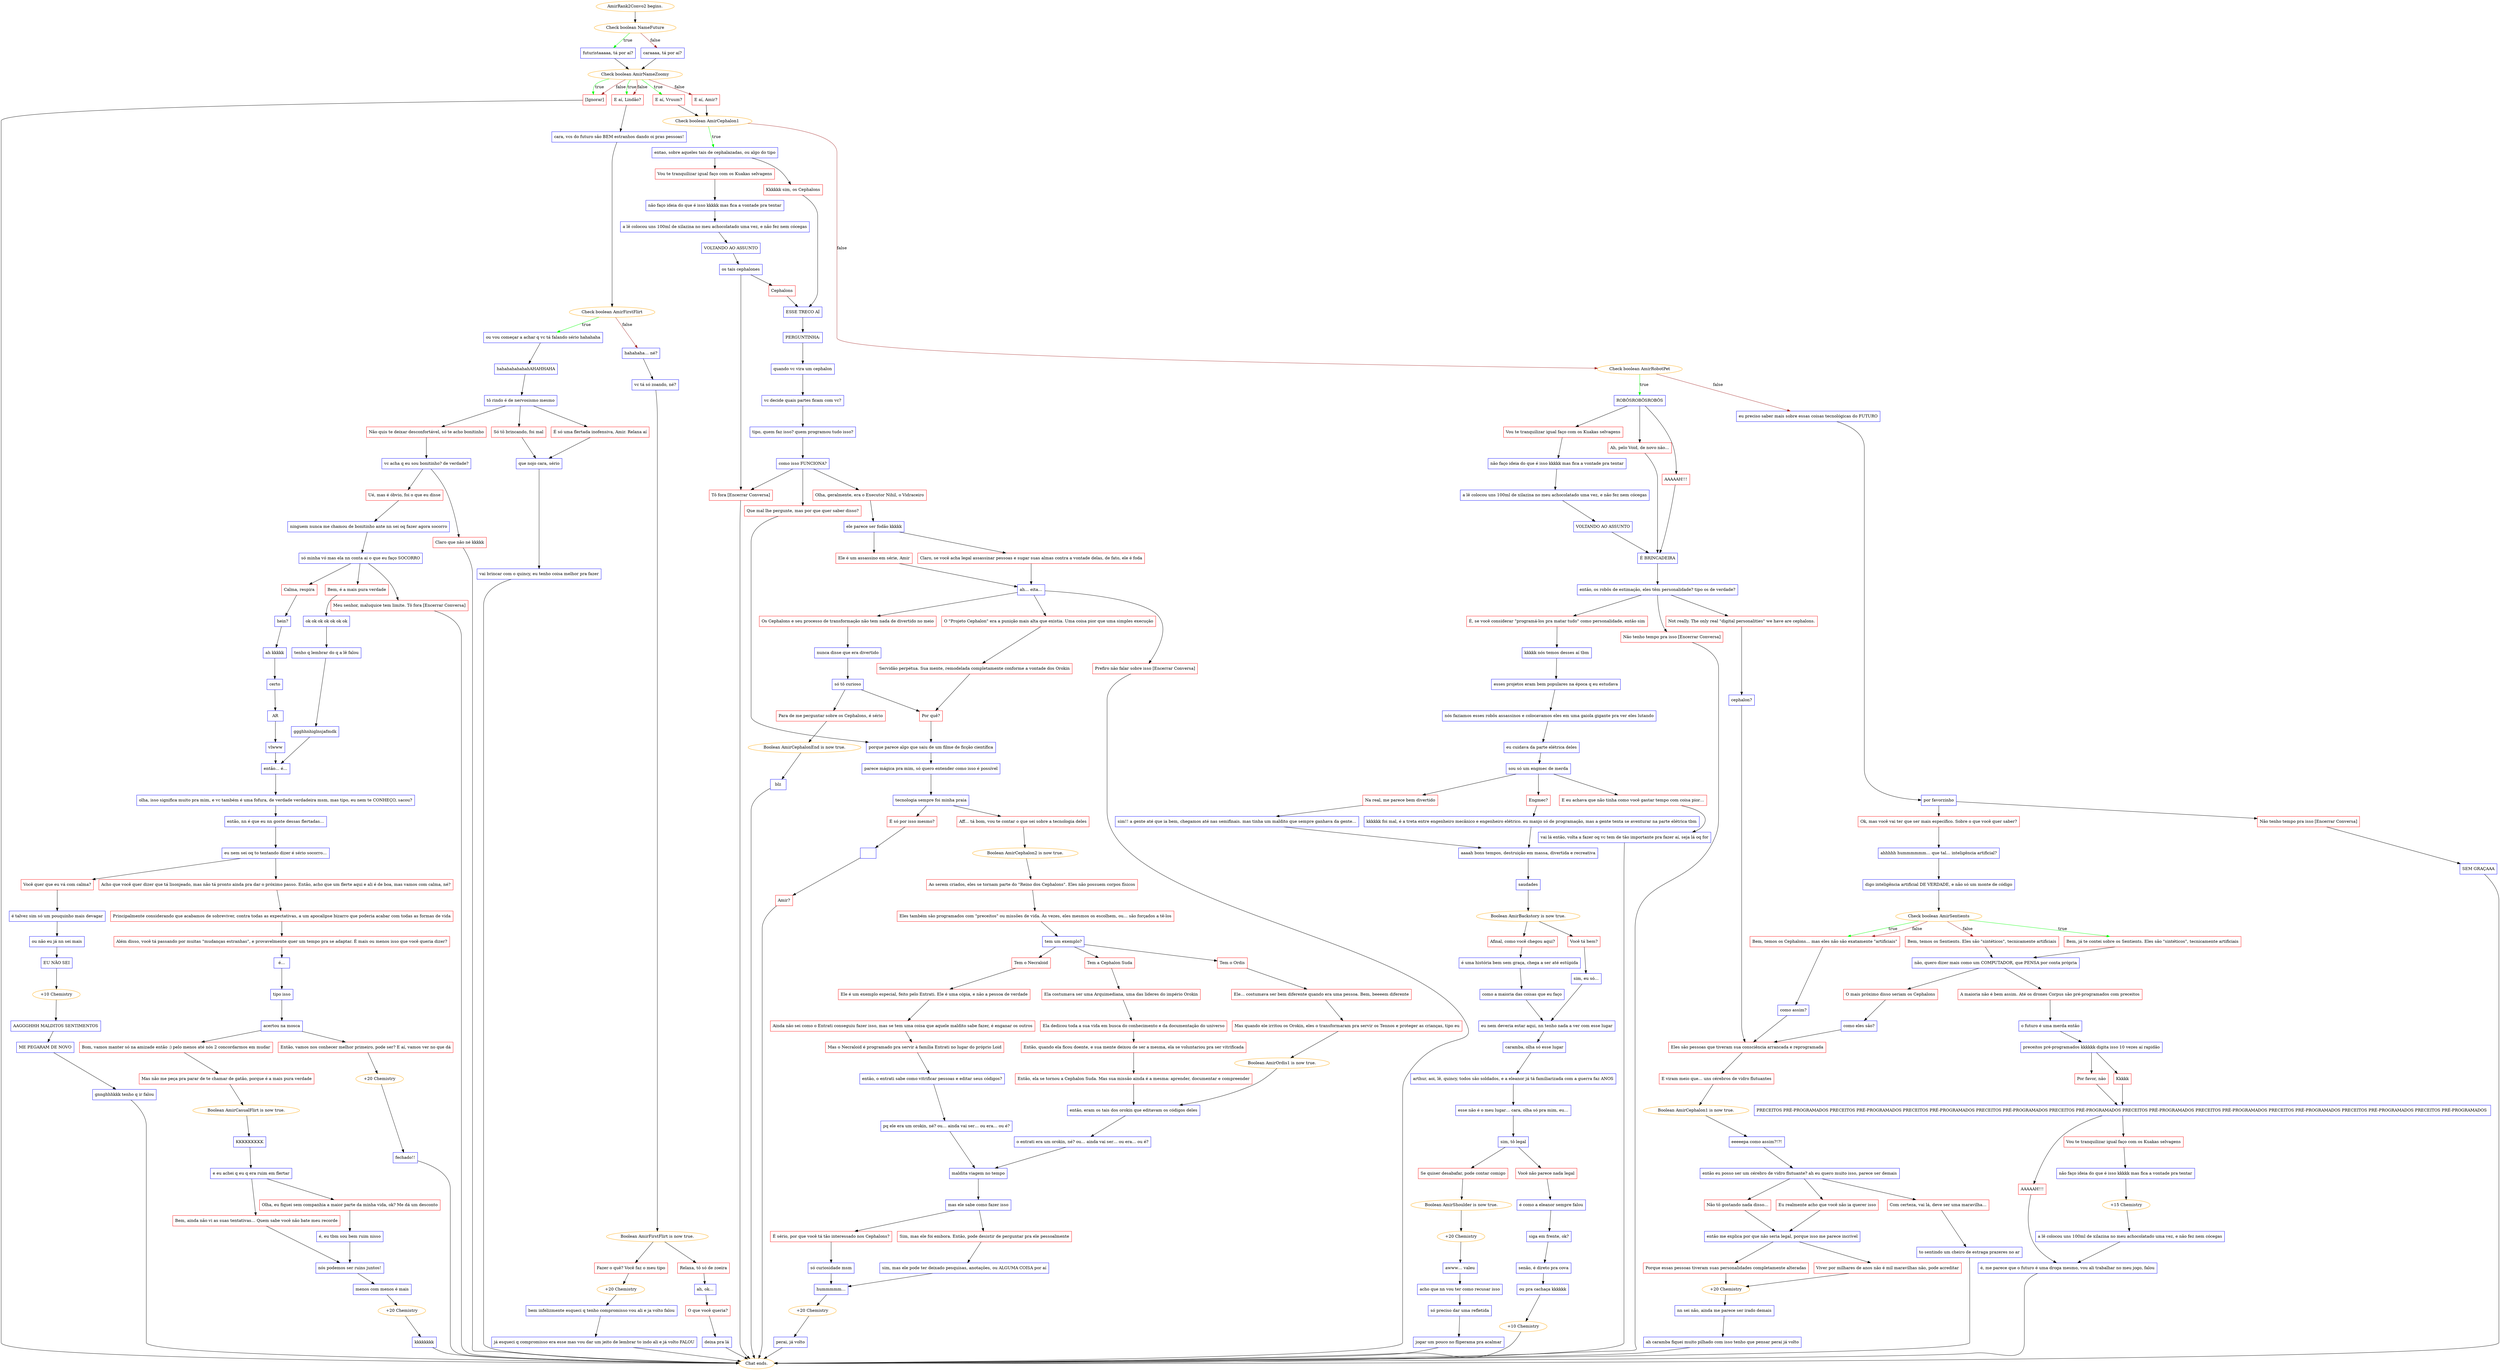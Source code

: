 digraph {
	"AmirRank2Convo2 begins." [color=orange];
		"AmirRank2Convo2 begins." -> j1555648941;
	j1555648941 [label="Check boolean NameFuture",color=orange];
		j1555648941 -> j647619135 [label=true,color=green];
		j1555648941 -> j3265591813 [label=false,color=brown];
	j647619135 [label="futuristaaaaa, tá por aí?",shape=box,color=blue];
		j647619135 -> j3096240527;
	j3265591813 [label="caraaaa, tá por aí?",shape=box,color=blue];
		j3265591813 -> j3096240527;
	j3096240527 [label="Check boolean AmirNameZoomy",color=orange];
		j3096240527 -> j1678137900 [label=true,color=green];
		j3096240527 -> j3212293097 [label=true,color=green];
		j3096240527 -> j1245055181 [label=true,color=green];
		j3096240527 -> j1678137900 [label=false,color=brown];
		j3096240527 -> j3212293097 [label=false,color=brown];
		j3096240527 -> j2814098871 [label=false,color=brown];
	j1678137900 [label="[Ignorar]",shape=box,color=red];
		j1678137900 -> "Chat ends.";
	j3212293097 [label="E aí, Lindão?",shape=box,color=red];
		j3212293097 -> j3675386480;
	j1245055181 [label="E aí, Vruum?",shape=box,color=red];
		j1245055181 -> j87647369;
	j2814098871 [label="E aí, Amir?",shape=box,color=red];
		j2814098871 -> j87647369;
	"Chat ends." [color=orange];
	j3675386480 [label="cara, vcs do futuro são BEM estranhos dando oi pras pessoas!",shape=box,color=blue];
		j3675386480 -> j1575820688;
	j87647369 [label="Check boolean AmirCephalon1",color=orange];
		j87647369 -> j2354213527 [label=true,color=green];
		j87647369 -> j1377197533 [label=false,color=brown];
	j1575820688 [label="Check boolean AmirFirstFlirt",color=orange];
		j1575820688 -> j2921470683 [label=true,color=green];
		j1575820688 -> j763597932 [label=false,color=brown];
	j2354213527 [label="entao, sobre aqueles tais de cephalazadas, ou algo do tipo",shape=box,color=blue];
		j2354213527 -> j4101226738;
		j2354213527 -> j3711558608;
	j1377197533 [label="Check boolean AmirRobotPet",color=orange];
		j1377197533 -> j2225820089 [label=true,color=green];
		j1377197533 -> j1683843444 [label=false,color=brown];
	j2921470683 [label="ou vou começar a achar q vc tá falando sério hahahaha",shape=box,color=blue];
		j2921470683 -> j2448255496;
	j763597932 [label="hahahaha… né?",shape=box,color=blue];
		j763597932 -> j1103335960;
	j4101226738 [label="Kkkkkk sim, os Cephalons",shape=box,color=red];
		j4101226738 -> j3716672717;
	j3711558608 [label="Vou te tranquilizar igual faço com os Kuakas selvagens",shape=box,color=red];
		j3711558608 -> j2368516958;
	j2225820089 [label="ROBÔSROBÔSROBÔS",shape=box,color=blue];
		j2225820089 -> j1614412931;
		j2225820089 -> j2642968910;
		j2225820089 -> j2121465648;
	j1683843444 [label="eu preciso saber mais sobre essas coisas tecnológicas do FUTURO",shape=box,color=blue];
		j1683843444 -> j2016726176;
	j2448255496 [label="hahahahahahahAHAHHAHA",shape=box,color=blue];
		j2448255496 -> j3842434904;
	j1103335960 [label="vc tá só zoando, né?",shape=box,color=blue];
		j1103335960 -> j1496595557;
	j3716672717 [label="ESSE TRECO AÍ",shape=box,color=blue];
		j3716672717 -> j4190117193;
	j2368516958 [label="não faço ideia do que é isso kkkkk mas fica a vontade pra tentar",shape=box,color=blue];
		j2368516958 -> j3109555127;
	j1614412931 [label="Ah, pelo Void, de novo não…",shape=box,color=red];
		j1614412931 -> j3448746098;
	j2642968910 [label="AAAAAH!!!",shape=box,color=red];
		j2642968910 -> j3448746098;
	j2121465648 [label="Vou te tranquilizar igual faço com os Kuakas selvagens",shape=box,color=red];
		j2121465648 -> j1179032223;
	j2016726176 [label="por favorzinho",shape=box,color=blue];
		j2016726176 -> j2910705219;
		j2016726176 -> j1315814812;
	j3842434904 [label="tô rindo é de nervosismo mesmo",shape=box,color=blue];
		j3842434904 -> j2404904175;
		j3842434904 -> j2175467025;
		j3842434904 -> j532128943;
	j1496595557 [label="Boolean AmirFirstFlirt is now true.",color=orange];
		j1496595557 -> j891727109;
		j1496595557 -> j3759135977;
	j4190117193 [label="PERGUNTINHA:",shape=box,color=blue];
		j4190117193 -> j1151279986;
	j3109555127 [label="a lê colocou uns 100ml de xilazina no meu achocolatado uma vez, e não fez nem cócegas",shape=box,color=blue];
		j3109555127 -> j142741669;
	j3448746098 [label="É BRINCADEIRA",shape=box,color=blue];
		j3448746098 -> j2611921954;
	j1179032223 [label="não faço ideia do que é isso kkkkk mas fica a vontade pra tentar",shape=box,color=blue];
		j1179032223 -> j4201113454;
	j2910705219 [label="Não tenho tempo pra isso [Encerrar Conversa]",shape=box,color=red];
		j2910705219 -> j4166713846;
	j1315814812 [label="Ok, mas você vai ter que ser mais específico. Sobre o que você quer saber?",shape=box,color=red];
		j1315814812 -> j369100814;
	j2404904175 [label="Não quis te deixar desconfortável, só te acho bonitinho",shape=box,color=red];
		j2404904175 -> j3863696298;
	j2175467025 [label="Só tô brincando, foi mal",shape=box,color=red];
		j2175467025 -> j753683275;
	j532128943 [label="É só uma flertada inofensiva, Amir. Relaxa aí",shape=box,color=red];
		j532128943 -> j753683275;
	j891727109 [label="Fazer o quê? Você faz o meu tipo",shape=box,color=red];
		j891727109 -> j2340037603;
	j3759135977 [label="Relaxa, tô só de zoeira",shape=box,color=red];
		j3759135977 -> j2119557272;
	j1151279986 [label="quando vc vira um cephalon",shape=box,color=blue];
		j1151279986 -> j3097500382;
	j142741669 [label="VOLTANDO AO ASSUNTO",shape=box,color=blue];
		j142741669 -> j2360817914;
	j2611921954 [label="então, os robôs de estimação, eles têm personalidade? tipo os de verdade?",shape=box,color=blue];
		j2611921954 -> j2187606720;
		j2611921954 -> j27566301;
		j2611921954 -> j3098236368;
	j4201113454 [label="a lê colocou uns 100ml de xilazina no meu achocolatado uma vez, e não fez nem cócegas",shape=box,color=blue];
		j4201113454 -> j2106760525;
	j4166713846 [label="SEM GRAÇAAA",shape=box,color=blue];
		j4166713846 -> "Chat ends.";
	j369100814 [label="ahhhhh hummmmmm… que tal… inteligência artificial?",shape=box,color=blue];
		j369100814 -> j1176228494;
	j3863696298 [label="vc acha q eu sou bonitinho? de verdade?",shape=box,color=blue];
		j3863696298 -> j2931978617;
		j3863696298 -> j2811092357;
	j753683275 [label="que nojo cara, sério",shape=box,color=blue];
		j753683275 -> j1577363566;
	j2340037603 [label="+20 Chemistry",color=orange];
		j2340037603 -> j172202323;
	j2119557272 [label="ah, ok…",shape=box,color=blue];
		j2119557272 -> j621657571;
	j3097500382 [label="vc decide quais partes ficam com vc?",shape=box,color=blue];
		j3097500382 -> j4209489292;
	j2360817914 [label="os tais cephalones",shape=box,color=blue];
		j2360817914 -> j553176345;
		j2360817914 -> j1847246295;
	j2187606720 [label="Not really. The only real \"digital personalities\" we have are cephalons.",shape=box,color=red];
		j2187606720 -> j2885751225;
	j27566301 [label="É, se você considerar \"programá-los pra matar tudo\" como personalidade, então sim",shape=box,color=red];
		j27566301 -> j2971524403;
	j3098236368 [label="Não tenho tempo pra isso [Encerrar Conversa]",shape=box,color=red];
		j3098236368 -> "Chat ends.";
	j2106760525 [label="VOLTANDO AO ASSUNTO",shape=box,color=blue];
		j2106760525 -> j3448746098;
	j1176228494 [label="digo inteligência artificial DE VERDADE, e não só um monte de código",shape=box,color=blue];
		j1176228494 -> j3361290284;
	j2931978617 [label="Ué, mas é óbvio, foi o que eu disse",shape=box,color=red];
		j2931978617 -> j3272405619;
	j2811092357 [label="Claro que não né kkkkk",shape=box,color=red];
		j2811092357 -> "Chat ends.";
	j1577363566 [label="vai brincar com o quincy, eu tenho coisa melhor pra fazer",shape=box,color=blue];
		j1577363566 -> "Chat ends.";
	j172202323 [label="bem infelizmente esqueci q tenho compromisso vou ali e ja volto falou",shape=box,color=blue];
		j172202323 -> j549859883;
	j621657571 [label="O que você queria?",shape=box,color=red];
		j621657571 -> j2731846518;
	j4209489292 [label="tipo, quem faz isso? quem programou tudo isso?",shape=box,color=blue];
		j4209489292 -> j3780876229;
	j553176345 [label="Cephalons",shape=box,color=red];
		j553176345 -> j3716672717;
	j1847246295 [label="Tô fora [Encerrar Conversa]",shape=box,color=red];
		j1847246295 -> "Chat ends.";
	j2885751225 [label="cephalon?",shape=box,color=blue];
		j2885751225 -> j4196486297;
	j2971524403 [label="kkkkk nós temos desses aí tbm",shape=box,color=blue];
		j2971524403 -> j1793475380;
	j3361290284 [label="Check boolean AmirSentients",color=orange];
		j3361290284 -> j2041343864 [label=true,color=green];
		j3361290284 -> j2216758038 [label=true,color=green];
		j3361290284 -> j1311928479 [label=false,color=brown];
		j3361290284 -> j2216758038 [label=false,color=brown];
	j3272405619 [label="ninguem nunca me chamou de bonitinho ante nn sei oq fazer agora socorro",shape=box,color=blue];
		j3272405619 -> j1843820461;
	j549859883 [label="já esqueci q compromisso era esse mas vou dar um jeito de lembrar to indo ali e já volto FALOU",shape=box,color=blue];
		j549859883 -> "Chat ends.";
	j2731846518 [label="deixa pra lá",shape=box,color=blue];
		j2731846518 -> "Chat ends.";
	j3780876229 [label="como isso FUNCIONA?",shape=box,color=blue];
		j3780876229 -> j4271929613;
		j3780876229 -> j1656162470;
		j3780876229 -> j1847246295;
	j4196486297 [label="Eles são pessoas que tiveram sua consciência arrancada e reprogramada",shape=box,color=red];
		j4196486297 -> j3826077571;
	j1793475380 [label="esses projetos eram bem populares na época q eu estudava",shape=box,color=blue];
		j1793475380 -> j4157599084;
	j2041343864 [label="Bem, já te contei sobre os Sentients. Eles são \"sintéticos\", tecnicamente artificiais",shape=box,color=red];
		j2041343864 -> j2804923126;
	j2216758038 [label="Bem, temos os Cephalons… mas eles não são exatamente \"artificiais\"",shape=box,color=red];
		j2216758038 -> j2980539269;
	j1311928479 [label="Bem, temos os Sentients. Eles são \"sintéticos\", tecnicamente artificiais",shape=box,color=red];
		j1311928479 -> j2804923126;
	j1843820461 [label="só minha vó mas ela nn conta ai o que eu faço SOCORRO",shape=box,color=blue];
		j1843820461 -> j3620315880;
		j1843820461 -> j3047857666;
		j1843820461 -> j450469702;
	j4271929613 [label="Olha, geralmente, era o Executor Nihil, o Vidraceiro",shape=box,color=red];
		j4271929613 -> j2328685306;
	j1656162470 [label="Que mal lhe pergunte, mas por que quer saber disso?",shape=box,color=red];
		j1656162470 -> j3684516186;
	j3826077571 [label="E viram meio que… uns cérebros de vidro flutuantes",shape=box,color=red];
		j3826077571 -> j138555841;
	j4157599084 [label="nós faziamos esses robôs assassinos e colocavamos eles em uma gaiola gigante pra ver eles lutando",shape=box,color=blue];
		j4157599084 -> j3583961866;
	j2804923126 [label="não, quero dizer mais como um COMPUTADOR, que PENSA por conta própria",shape=box,color=blue];
		j2804923126 -> j3438260701;
		j2804923126 -> j3606112045;
	j2980539269 [label="como assim?",shape=box,color=blue];
		j2980539269 -> j4196486297;
	j3620315880 [label="Calma, respira",shape=box,color=red];
		j3620315880 -> j1342854453;
	j3047857666 [label="Bem, é a mais pura verdade",shape=box,color=red];
		j3047857666 -> j741995788;
	j450469702 [label="Meu senhor, maluquice tem limite. Tô fora [Encerrar Conversa]",shape=box,color=red];
		j450469702 -> "Chat ends.";
	j2328685306 [label="ele parece ser fodão kkkkk",shape=box,color=blue];
		j2328685306 -> j2067915045;
		j2328685306 -> j458822709;
	j3684516186 [label="porque parece algo que saiu de um filme de ficção científica",shape=box,color=blue];
		j3684516186 -> j440154631;
	j138555841 [label="Boolean AmirCephalon1 is now true.",color=orange];
		j138555841 -> j499922253;
	j3583961866 [label="eu cuidava da parte elétrica deles",shape=box,color=blue];
		j3583961866 -> j421132769;
	j3438260701 [label="O mais próximo disso seriam os Cephalons",shape=box,color=red];
		j3438260701 -> j622632354;
	j3606112045 [label="A maioria não é bem assim. Até os drones Corpus são pré-programados com preceitos",shape=box,color=red];
		j3606112045 -> j1517737179;
	j1342854453 [label="hein?",shape=box,color=blue];
		j1342854453 -> j1509022692;
	j741995788 [label="ok ok ok ok ok ok ok",shape=box,color=blue];
		j741995788 -> j1311354646;
	j2067915045 [label="Claro, se você acha legal assassinar pessoas e sugar suas almas contra a vontade delas, de fato, ele é foda",shape=box,color=red];
		j2067915045 -> j3352371229;
	j458822709 [label="Ele é um assassino em série, Amir",shape=box,color=red];
		j458822709 -> j3352371229;
	j440154631 [label="parece mágica pra mim, só quero entender como isso é possível",shape=box,color=blue];
		j440154631 -> j3733451329;
	j499922253 [label="eeeeepa como assim?!?!",shape=box,color=blue];
		j499922253 -> j510197380;
	j421132769 [label="sou só um engmec de merda",shape=box,color=blue];
		j421132769 -> j3484367422;
		j421132769 -> j1884300666;
		j421132769 -> j3065166807;
	j622632354 [label="como eles são?",shape=box,color=blue];
		j622632354 -> j4196486297;
	j1517737179 [label="o futuro é uma merda então",shape=box,color=blue];
		j1517737179 -> j1405268679;
	j1509022692 [label="ah kkkkk",shape=box,color=blue];
		j1509022692 -> j148013671;
	j1311354646 [label="tenho q lembrar do q a lê falou",shape=box,color=blue];
		j1311354646 -> j563500049;
	j3352371229 [label="ah… eita…",shape=box,color=blue];
		j3352371229 -> j3281163882;
		j3352371229 -> j2003762231;
		j3352371229 -> j886680692;
	j3733451329 [label="tecnologia sempre foi minha praia",shape=box,color=blue];
		j3733451329 -> j3371042096;
		j3733451329 -> j4036971390;
	j510197380 [label="então eu posso ser um cérebro de vidro flutuante? ah eu quero muito isso, parece ser demais",shape=box,color=blue];
		j510197380 -> j171737613;
		j510197380 -> j1700518130;
		j510197380 -> j979042098;
	j3484367422 [label="Engmec?",shape=box,color=red];
		j3484367422 -> j3507596188;
	j1884300666 [label="Na real, me parece bem divertido",shape=box,color=red];
		j1884300666 -> j3251896494;
	j3065166807 [label="E eu achava que não tinha como você gastar tempo com coisa pior…",shape=box,color=red];
		j3065166807 -> j4059993269;
	j1405268679 [label="preceitos pré-programados kkkkkk digita isso 10 vezes aí rapidão",shape=box,color=blue];
		j1405268679 -> j705272322;
		j1405268679 -> j1328028560;
	j148013671 [label="certo",shape=box,color=blue];
		j148013671 -> j3461822251;
	j563500049 [label="ggghhnhiglnsjafmdk",shape=box,color=blue];
		j563500049 -> j2181980631;
	j3281163882 [label="Os Cephalons e seu processo de transformação não tem nada de divertido no meio",shape=box,color=red];
		j3281163882 -> j2583839687;
	j2003762231 [label="Prefiro não falar sobre isso [Encerrar Conversa]",shape=box,color=red];
		j2003762231 -> "Chat ends.";
	j886680692 [label="O \"Projeto Cephalon\" era a punição mais alta que existia. Uma coisa pior que uma simples execução",shape=box,color=red];
		j886680692 -> j3216612131;
	j3371042096 [label="É só por isso mesmo?",shape=box,color=red];
		j3371042096 -> j3956974090;
	j4036971390 [label="Aff… tá bom, vou te contar o que sei sobre a tecnologia deles",shape=box,color=red];
		j4036971390 -> j1445890542;
	j171737613 [label="Não tô gostando nada disso…",shape=box,color=red];
		j171737613 -> j87014691;
	j1700518130 [label="Eu realmente acho que você não ia querer isso",shape=box,color=red];
		j1700518130 -> j87014691;
	j979042098 [label="Com certeza, vai lá, deve ser uma maravilha…",shape=box,color=red];
		j979042098 -> j151973111;
	j3507596188 [label="kkkkkk foi mal, é a treta entre engenheiro mecânico e engenheiro elétrico. eu manjo só de programação, mas a gente tenta se aventurar na parte elétrica tbm",shape=box,color=blue];
		j3507596188 -> j669826611;
	j3251896494 [label="sim!! a gente até que ia bem, chegamos até nas semifinais. mas tinha um maldito que sempre ganhava da gente…",shape=box,color=blue];
		j3251896494 -> j669826611;
	j4059993269 [label="vai lá então, volta a fazer oq vc tem de tão importante pra fazer aí, seja lá oq for",shape=box,color=blue];
		j4059993269 -> "Chat ends.";
	j705272322 [label="Kkkkk",shape=box,color=red];
		j705272322 -> j1124298826;
	j1328028560 [label="Por favor, não",shape=box,color=red];
		j1328028560 -> j1124298826;
	j3461822251 [label="AR",shape=box,color=blue];
		j3461822251 -> j241515588;
	j2181980631 [label="então… é…",shape=box,color=blue];
		j2181980631 -> j677125097;
	j2583839687 [label="nunca disse que era divertido",shape=box,color=blue];
		j2583839687 -> j1670279351;
	j3216612131 [label="Servidão perpétua. Sua mente, remodelada completamente conforme a vontade dos Orokin",shape=box,color=red];
		j3216612131 -> j2518547876;
	j3956974090 [label="  ",shape=box,color=blue];
		j3956974090 -> j2228253618;
	j1445890542 [label="Boolean AmirCephalon2 is now true.",color=orange];
		j1445890542 -> j3908345656;
	j87014691 [label="então me explica por que não seria legal, porque isso me parece incrível",shape=box,color=blue];
		j87014691 -> j366501427;
		j87014691 -> j2311514600;
	j151973111 [label="to sentindo um cheiro de estraga prazeres no ar",shape=box,color=blue];
		j151973111 -> "Chat ends.";
	j669826611 [label="aaaah bons tempos, destruição em massa, divertida e recreativa",shape=box,color=blue];
		j669826611 -> j3361045202;
	j1124298826 [label="PRECEITOS PRÉ-PROGRAMADOS PRECEITOS PRÉ-PROGRAMADOS PRECEITOS PRÉ-PROGRAMADOS PRECEITOS PRÉ-PROGRAMADOS PRECEITOS PRÉ-PROGRAMADOS PRECEITOS PRÉ-PROGRAMADOS PRECEITOS PRÉ-PROGRAMADOS PRECEITOS PRÉ-PROGRAMADOS PRECEITOS PRÉ-PROGRAMADOS PRECEITOS PRÉ-PROGRAMADOS ",shape=box,color=blue];
		j1124298826 -> j3662252600;
		j1124298826 -> j3290588207;
	j241515588 [label="vlwww",shape=box,color=blue];
		j241515588 -> j2181980631;
	j677125097 [label="olha, isso significa muito pra mim, e vc também é uma fofura, de verdade verdadeira msm, mas tipo, eu nem te CONHEÇO, sacou?",shape=box,color=blue];
		j677125097 -> j3933208007;
	j1670279351 [label="só tô curioso",shape=box,color=blue];
		j1670279351 -> j2518547876;
		j1670279351 -> j3621654687;
	j2518547876 [label="Por quê?",shape=box,color=red];
		j2518547876 -> j3684516186;
	j2228253618 [label="Amir?",shape=box,color=red];
		j2228253618 -> "Chat ends.";
	j3908345656 [label="Ao serem criados, eles se tornam parte do \"Reino dos Cephalons\". Eles não possuem corpos físicos",shape=box,color=red];
		j3908345656 -> j2287060478;
	j366501427 [label="Porque essas pessoas tiveram suas personalidades completamente alteradas",shape=box,color=red];
		j366501427 -> j2164276778;
	j2311514600 [label="Viver por milhares de anos não é mil maravilhas não, pode acreditar",shape=box,color=red];
		j2311514600 -> j2164276778;
	j3361045202 [label="saudades",shape=box,color=blue];
		j3361045202 -> j2341517216;
	j3662252600 [label="Vou te tranquilizar igual faço com os Kuakas selvagens",shape=box,color=red];
		j3662252600 -> j1088894869;
	j3290588207 [label="AAAAAH!!!",shape=box,color=red];
		j3290588207 -> j3162114392;
	j3933208007 [label="então, nn é que eu nn goste dessas flertadas…",shape=box,color=blue];
		j3933208007 -> j1622299568;
	j3621654687 [label="Para de me perguntar sobre os Cephalons, é sério",shape=box,color=red];
		j3621654687 -> j3284890349;
	j2287060478 [label="Eles também são programados com \"preceitos\" ou missões de vida. Às vezes, eles mesmos os escolhem, ou… são forçados a tê-los",shape=box,color=red];
		j2287060478 -> j279782379;
	j2164276778 [label="+20 Chemistry",color=orange];
		j2164276778 -> j4138847955;
	j2341517216 [label="Boolean AmirBackstory is now true.",color=orange];
		j2341517216 -> j978100179;
		j2341517216 -> j3127517517;
	j1088894869 [label="não faço ideia do que é isso kkkkk mas fica a vontade pra tentar",shape=box,color=blue];
		j1088894869 -> j3265924834;
	j3162114392 [label="é, me parece que o futuro é uma droga mesmo, vou ali trabalhar no meu jogo, falou",shape=box,color=blue];
		j3162114392 -> "Chat ends.";
	j1622299568 [label="eu nem sei oq to tentando dizer é sério socorro…",shape=box,color=blue];
		j1622299568 -> j3204972964;
		j1622299568 -> j718799740;
	j3284890349 [label="Boolean AmirCephalonEnd is now true.",color=orange];
		j3284890349 -> j91965959;
	j279782379 [label="tem um exemplo?",shape=box,color=blue];
		j279782379 -> j1103410661;
		j279782379 -> j3535177986;
		j279782379 -> j2180479980;
	j4138847955 [label="nn sei não, ainda me parece ser irado demais",shape=box,color=blue];
		j4138847955 -> j1870047159;
	j978100179 [label="Você tá bem?",shape=box,color=red];
		j978100179 -> j1405288160;
	j3127517517 [label="Afinal, como você chegou aqui?",shape=box,color=red];
		j3127517517 -> j2374239583;
	j3265924834 [label="+15 Chemistry",color=orange];
		j3265924834 -> j685517978;
	j3204972964 [label="Acho que você quer dizer que tá lisonjeado, mas não tá pronto ainda pra dar o próximo passo. Então, acho que um flerte aqui e ali é de boa, mas vamos com calma, né?",shape=box,color=red];
		j3204972964 -> j332673865;
	j718799740 [label="Você quer que eu vá com calma?",shape=box,color=red];
		j718799740 -> j160180872;
	j91965959 [label="blz",shape=box,color=blue];
		j91965959 -> "Chat ends.";
	j1103410661 [label="Tem o Ordis",shape=box,color=red];
		j1103410661 -> j2290661641;
	j3535177986 [label="Tem a Cephalon Suda",shape=box,color=red];
		j3535177986 -> j1887092749;
	j2180479980 [label="Tem o Necraloid",shape=box,color=red];
		j2180479980 -> j3414820384;
	j1870047159 [label="ah caramba fiquei muito pilhado com isso tenho que pensar perai já volto",shape=box,color=blue];
		j1870047159 -> "Chat ends.";
	j1405288160 [label="sim, eu só…",shape=box,color=blue];
		j1405288160 -> j370301737;
	j2374239583 [label="é uma história bem sem graça, chega a ser até estúpida",shape=box,color=blue];
		j2374239583 -> j3019598463;
	j685517978 [label="a lê colocou uns 100ml de xilazina no meu achocolatado uma vez, e não fez nem cócegas",shape=box,color=blue];
		j685517978 -> j3162114392;
	j332673865 [label="Principalmente considerando que acabamos de sobreviver, contra todas as expectativas, a um apocalipse bizarro que poderia acabar com todas as formas de vida",shape=box,color=red];
		j332673865 -> j2036846039;
	j160180872 [label="é talvez sim só um pouquinho mais devagar",shape=box,color=blue];
		j160180872 -> j891574157;
	j2290661641 [label="Ele… costumava ser bem diferente quando era uma pessoa. Bem, beeeem diferente",shape=box,color=red];
		j2290661641 -> j1081280254;
	j1887092749 [label="Ela costumava ser uma Arquimediana, uma das líderes do império Orokin",shape=box,color=red];
		j1887092749 -> j4029533395;
	j3414820384 [label="Ele é um exemplo especial, feito pelo Entrati. Ele é uma cópia, e não a pessoa de verdade",shape=box,color=red];
		j3414820384 -> j2603833532;
	j370301737 [label="eu nem deveria estar aqui, nn tenho nada a ver com esse lugar",shape=box,color=blue];
		j370301737 -> j3672120806;
	j3019598463 [label="como a maioria das coisas que eu faço",shape=box,color=blue];
		j3019598463 -> j370301737;
	j2036846039 [label="Além disso, você tá passando por muitas \"mudanças estranhas\", e provavelmente quer um tempo pra se adaptar. É mais ou menos isso que você queria dizer?",shape=box,color=red];
		j2036846039 -> j3374020587;
	j891574157 [label="ou não eu já nn sei mais",shape=box,color=blue];
		j891574157 -> j366292763;
	j1081280254 [label="Mas quando ele irritou os Orokin, eles o transformaram pra servir os Tennos e proteger as crianças, tipo eu",shape=box,color=red];
		j1081280254 -> j3186037278;
	j4029533395 [label="Ela dedicou toda a sua vida em busca do conhecimento e da documentação do universo",shape=box,color=red];
		j4029533395 -> j2349794587;
	j2603833532 [label="Ainda não sei como o Entrati conseguiu fazer isso, mas se tem uma coisa que aquele maldito sabe fazer, é enganar os outros",shape=box,color=red];
		j2603833532 -> j2102389453;
	j3672120806 [label="caramba, olha só esse lugar",shape=box,color=blue];
		j3672120806 -> j3651740058;
	j3374020587 [label="é…",shape=box,color=blue];
		j3374020587 -> j713429360;
	j366292763 [label="EU NÃO SEI",shape=box,color=blue];
		j366292763 -> j685661520;
	j3186037278 [label="Boolean AmirOrdis1 is now true.",color=orange];
		j3186037278 -> j128793812;
	j2349794587 [label="Então, quando ela ficou doente, e sua mente deixou de ser a mesma, ela se voluntariou pra ser vitrificada",shape=box,color=red];
		j2349794587 -> j3723414665;
	j2102389453 [label="Mas o Necraloid é programado pra servir à família Entrati no lugar do próprio Loid",shape=box,color=red];
		j2102389453 -> j2233186088;
	j3651740058 [label="arthur, aoi, lê, quincy, todos são soldados, e a eleanor já tá familiarizada com a guerra faz ANOS",shape=box,color=blue];
		j3651740058 -> j3201703141;
	j713429360 [label="tipo isso",shape=box,color=blue];
		j713429360 -> j4056582120;
	j685661520 [label="+10 Chemistry",color=orange];
		j685661520 -> j1232402820;
	j128793812 [label="então, eram os tais dos orokin que editavam os códigos deles",shape=box,color=blue];
		j128793812 -> j2195398093;
	j3723414665 [label="Então, ela se tornou a Cephalon Suda. Mas sua missão ainda é a mesma: aprender, documentar e compreender",shape=box,color=red];
		j3723414665 -> j128793812;
	j2233186088 [label="então, o entrati sabe como vitrificar pessoas e editar seus códigos?",shape=box,color=blue];
		j2233186088 -> j2469130805;
	j3201703141 [label="esse não é o meu lugar… cara, olha só pra mim, eu…",shape=box,color=blue];
		j3201703141 -> j2162105669;
	j4056582120 [label="acertou na mosca",shape=box,color=blue];
		j4056582120 -> j472420661;
		j4056582120 -> j3623940998;
	j1232402820 [label="AAGGGHHH MALDITOS SENTIMENTOS",shape=box,color=blue];
		j1232402820 -> j1020882419;
	j2195398093 [label="o entrati era um orokin, né? ou… ainda vai ser… ou era… ou é?",shape=box,color=blue];
		j2195398093 -> j3146857608;
	j2469130805 [label="pq ele era um orokin, né? ou… ainda vai ser… ou era… ou é?",shape=box,color=blue];
		j2469130805 -> j3146857608;
	j2162105669 [label="sim, tô legal",shape=box,color=blue];
		j2162105669 -> j2989211019;
		j2162105669 -> j626586901;
	j472420661 [label="Então, vamos nos conhecer melhor primeiro, pode ser? E aí, vamos ver no que dá",shape=box,color=red];
		j472420661 -> j2148029252;
	j3623940998 [label="Bom, vamos manter só na amizade então :) pelo menos até nós 2 concordarmos em mudar",shape=box,color=red];
		j3623940998 -> j1595696739;
	j1020882419 [label="ME PEGARAM DE NOVO",shape=box,color=blue];
		j1020882419 -> j1661938535;
	j3146857608 [label="maldita viagem no tempo",shape=box,color=blue];
		j3146857608 -> j3407598349;
	j2989211019 [label="Se quiser desabafar, pode contar comigo",shape=box,color=red];
		j2989211019 -> j1961522510;
	j626586901 [label="Você não parece nada legal",shape=box,color=red];
		j626586901 -> j2010903276;
	j2148029252 [label="+20 Chemistry",color=orange];
		j2148029252 -> j2943111440;
	j1595696739 [label="Mas não me peça pra parar de te chamar de gatão, porque é a mais pura verdade",shape=box,color=red];
		j1595696739 -> j2681732131;
	j1661938535 [label="gnnghhhkkk tenho q ir falou",shape=box,color=blue];
		j1661938535 -> "Chat ends.";
	j3407598349 [label="mas ele sabe como fazer isso",shape=box,color=blue];
		j3407598349 -> j1394748505;
		j3407598349 -> j44080181;
	j1961522510 [label="Boolean AmirShoulder is now true.",color=orange];
		j1961522510 -> j1369580325;
	j2010903276 [label="é como a eleanor sempre falou",shape=box,color=blue];
		j2010903276 -> j2601048829;
	j2943111440 [label="fechado!!",shape=box,color=blue];
		j2943111440 -> "Chat ends.";
	j2681732131 [label="Boolean AmirCasualFlirt is now true.",color=orange];
		j2681732131 -> j906170269;
	j1394748505 [label="Sim, mas ele foi embora. Então, pode desistir de perguntar pra ele pessoalmente",shape=box,color=red];
		j1394748505 -> j3359539133;
	j44080181 [label="É sério, por que você tá tão interessado nos Cephalons?",shape=box,color=red];
		j44080181 -> j899620034;
	j1369580325 [label="+20 Chemistry",color=orange];
		j1369580325 -> j2346449291;
	j2601048829 [label="siga em frente, ok?",shape=box,color=blue];
		j2601048829 -> j2279895406;
	j906170269 [label="KKKKKKKKK",shape=box,color=blue];
		j906170269 -> j2048667529;
	j3359539133 [label="sim, mas ele pode ter deixado pesquisas, anotações, ou ALGUMA COISA por aí",shape=box,color=blue];
		j3359539133 -> j1996599359;
	j899620034 [label="só curiosidade msm",shape=box,color=blue];
		j899620034 -> j1996599359;
	j2346449291 [label="awww… valeu",shape=box,color=blue];
		j2346449291 -> j3309134169;
	j2279895406 [label="senão, é direto pra cova",shape=box,color=blue];
		j2279895406 -> j2003819184;
	j2048667529 [label="e eu achei q eu q era ruim em flertar",shape=box,color=blue];
		j2048667529 -> j3031149493;
		j2048667529 -> j2929865377;
	j1996599359 [label="hummmmm…",shape=box,color=blue];
		j1996599359 -> j806637953;
	j3309134169 [label="acho que nn vou ter como recusar isso",shape=box,color=blue];
		j3309134169 -> j1301592246;
	j2003819184 [label="ou pra cachaça kkkkkk",shape=box,color=blue];
		j2003819184 -> j1933300832;
	j3031149493 [label="Bem, ainda não vi as suas tentativas… Quem sabe você não bate meu recorde",shape=box,color=red];
		j3031149493 -> j723851608;
	j2929865377 [label="Olha, eu fiquei sem companhia a maior parte da minha vida, ok? Me dá um desconto",shape=box,color=red];
		j2929865377 -> j1232485645;
	j806637953 [label="+20 Chemistry",color=orange];
		j806637953 -> j2227336330;
	j1301592246 [label="só preciso dar uma refletida",shape=box,color=blue];
		j1301592246 -> j3600892807;
	j1933300832 [label="+10 Chemistry",color=orange];
		j1933300832 -> "Chat ends.";
	j723851608 [label="nós podemos ser ruins juntos!",shape=box,color=blue];
		j723851608 -> j3062635138;
	j1232485645 [label="é, eu tbm sou bem ruim nisso",shape=box,color=blue];
		j1232485645 -> j723851608;
	j2227336330 [label="perai, já volto",shape=box,color=blue];
		j2227336330 -> "Chat ends.";
	j3600892807 [label="jogar um pouco no fliperama pra acalmar",shape=box,color=blue];
		j3600892807 -> "Chat ends.";
	j3062635138 [label="menos com menos é mais",shape=box,color=blue];
		j3062635138 -> j552108008;
	j552108008 [label="+20 Chemistry",color=orange];
		j552108008 -> j854421903;
	j854421903 [label="kkkkkkkk",shape=box,color=blue];
		j854421903 -> "Chat ends.";
}